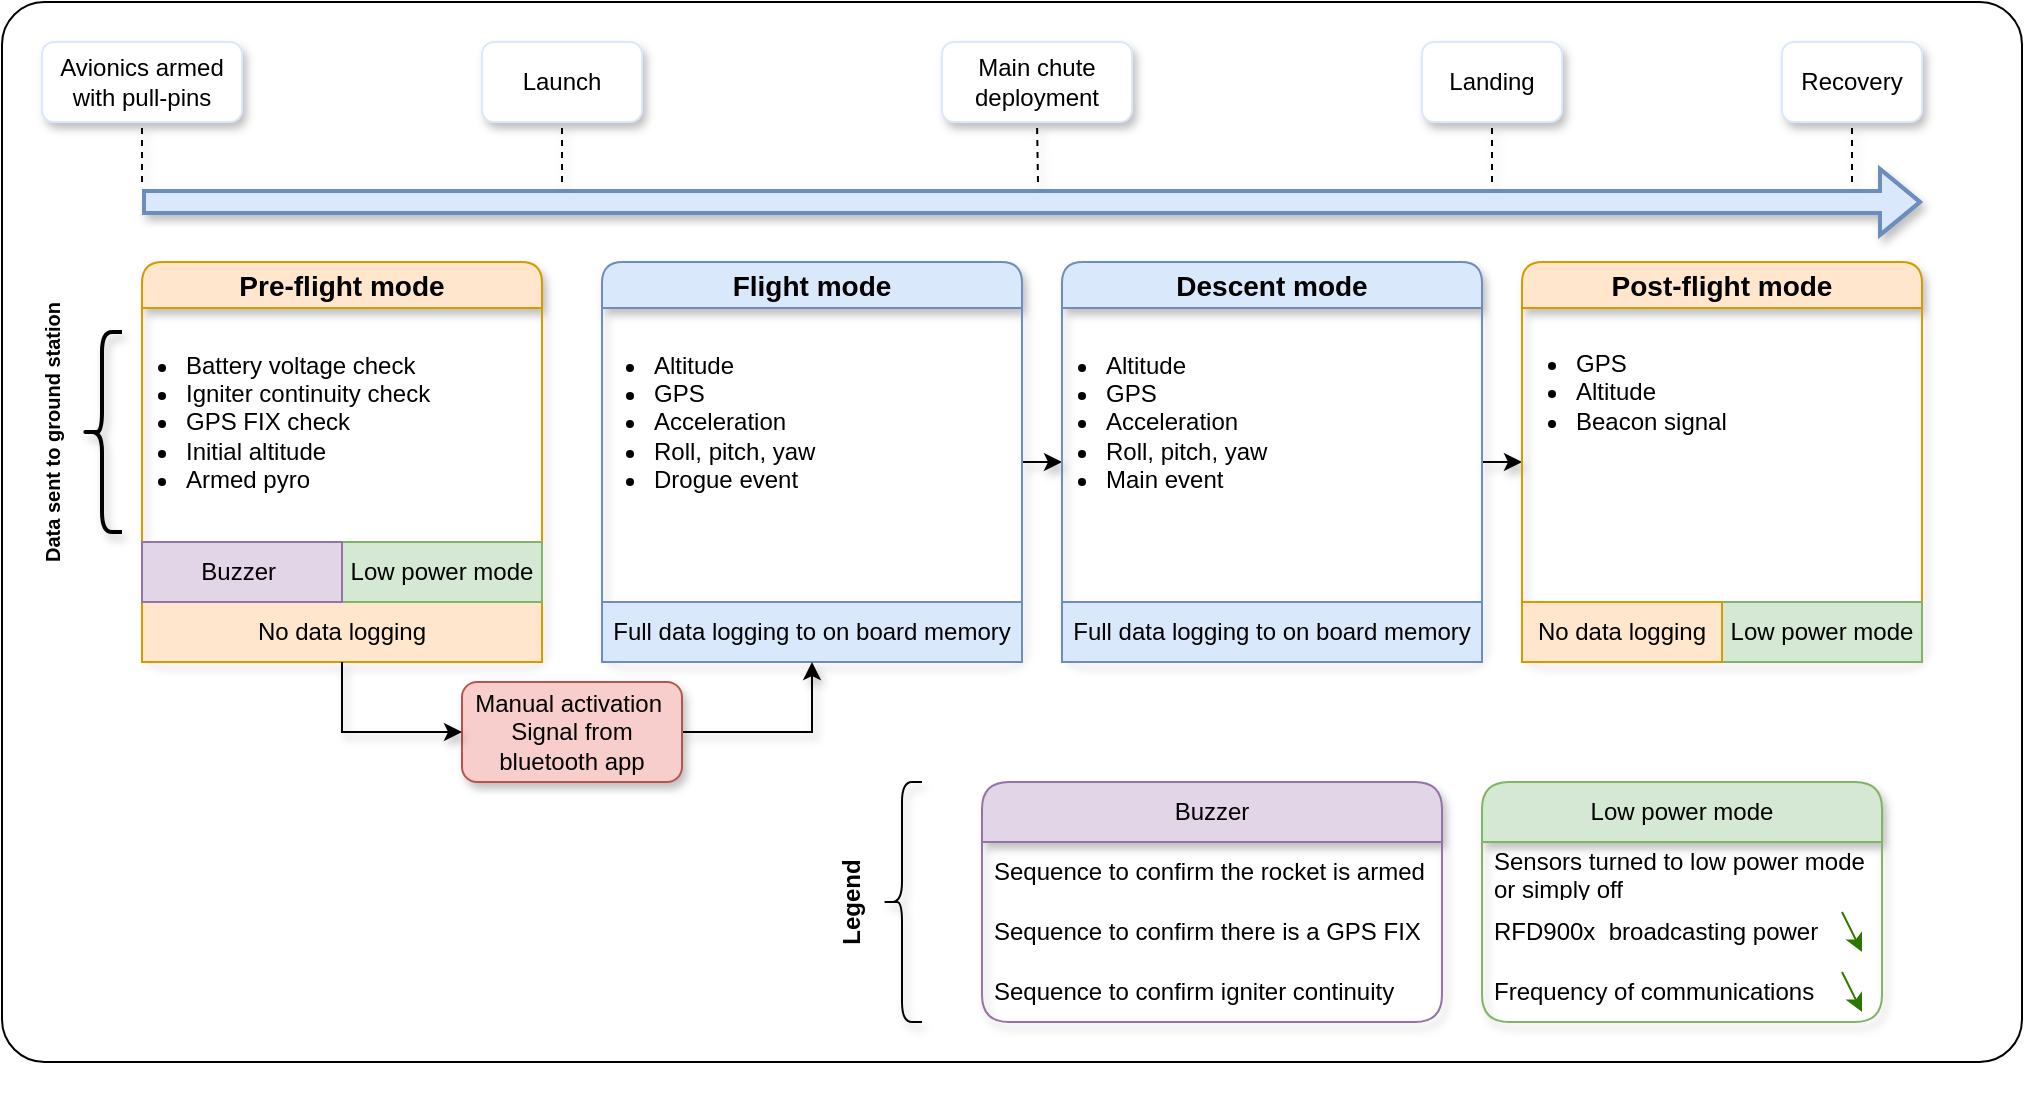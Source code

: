<mxfile version="24.7.17">
  <diagram name="Page-1" id="zk08GGSLH0ju8p5wsRWp">
    <mxGraphModel dx="2284" dy="778" grid="1" gridSize="10" guides="1" tooltips="1" connect="1" arrows="1" fold="1" page="1" pageScale="1" pageWidth="850" pageHeight="1100" math="0" shadow="0">
      <root>
        <mxCell id="0" />
        <mxCell id="1" parent="0" />
        <mxCell id="gZMPMyxucFV0rXoEaZZk-1" value="" style="rounded=1;whiteSpace=wrap;html=1;arcSize=4;" parent="1" vertex="1">
          <mxGeometry x="-30" y="50" width="1010" height="530" as="geometry" />
        </mxCell>
        <mxCell id="SUuhbvL8BYw0GbxjmWys-1" value="&lt;font style=&quot;font-size: 14px;&quot;&gt;Pre-flight mode&lt;/font&gt;" style="swimlane;whiteSpace=wrap;html=1;fillColor=#ffe6cc;strokeColor=#d79b00;rounded=1;shadow=1;" parent="1" vertex="1">
          <mxGeometry x="40" y="180" width="200" height="200" as="geometry" />
        </mxCell>
        <mxCell id="SUuhbvL8BYw0GbxjmWys-26" value="&lt;ul&gt;&lt;li&gt;&lt;span style=&quot;background-color: initial;&quot;&gt;Battery voltage check&lt;/span&gt;&lt;/li&gt;&lt;li&gt;&lt;span style=&quot;background-color: initial;&quot;&gt;Igniter continuity check&lt;/span&gt;&lt;/li&gt;&lt;li&gt;&lt;span style=&quot;background-color: initial;&quot;&gt;GPS FIX check&lt;/span&gt;&lt;/li&gt;&lt;li&gt;&lt;span style=&quot;background-color: initial;&quot;&gt;Initial altitude&lt;/span&gt;&lt;/li&gt;&lt;li&gt;Armed pyro&lt;/li&gt;&lt;/ul&gt;" style="text;html=1;strokeColor=none;fillColor=none;align=left;verticalAlign=middle;whiteSpace=wrap;rounded=0;" parent="SUuhbvL8BYw0GbxjmWys-1" vertex="1">
          <mxGeometry x="-20" y="30" width="190" height="100" as="geometry" />
        </mxCell>
        <mxCell id="RUACxyQfbmmbPPVV1Z21-7" value="" style="shape=curlyBracket;whiteSpace=wrap;html=1;rounded=1;flipH=1;labelPosition=right;verticalLabelPosition=middle;align=left;verticalAlign=middle;strokeWidth=2;rotation=-180;size=0.5;shadow=1;" parent="SUuhbvL8BYw0GbxjmWys-1" vertex="1">
          <mxGeometry x="-30" y="35" width="20" height="100" as="geometry" />
        </mxCell>
        <mxCell id="RUACxyQfbmmbPPVV1Z21-8" value="No data logging" style="text;html=1;strokeColor=#d79b00;fillColor=#ffe6cc;align=center;verticalAlign=middle;whiteSpace=wrap;rounded=0;" parent="SUuhbvL8BYw0GbxjmWys-1" vertex="1">
          <mxGeometry y="170" width="200" height="30" as="geometry" />
        </mxCell>
        <mxCell id="RUACxyQfbmmbPPVV1Z21-9" value="Low power mode" style="text;html=1;strokeColor=#82b366;fillColor=#d5e8d4;align=center;verticalAlign=middle;whiteSpace=wrap;rounded=0;" parent="SUuhbvL8BYw0GbxjmWys-1" vertex="1">
          <mxGeometry x="100" y="140" width="100" height="30" as="geometry" />
        </mxCell>
        <mxCell id="RUACxyQfbmmbPPVV1Z21-12" value="Buzzer&amp;nbsp;" style="text;html=1;strokeColor=#9673a6;fillColor=#e1d5e7;align=center;verticalAlign=middle;whiteSpace=wrap;rounded=0;" parent="SUuhbvL8BYw0GbxjmWys-1" vertex="1">
          <mxGeometry y="140" width="100" height="30" as="geometry" />
        </mxCell>
        <mxCell id="SUuhbvL8BYw0GbxjmWys-19" style="edgeStyle=orthogonalEdgeStyle;rounded=0;orthogonalLoop=1;jettySize=auto;html=1;exitX=1;exitY=0.5;exitDx=0;exitDy=0;entryX=0;entryY=0.5;entryDx=0;entryDy=0;shadow=1;" parent="1" source="SUuhbvL8BYw0GbxjmWys-2" target="SUuhbvL8BYw0GbxjmWys-4" edge="1">
          <mxGeometry relative="1" as="geometry" />
        </mxCell>
        <mxCell id="SUuhbvL8BYw0GbxjmWys-18" style="edgeStyle=orthogonalEdgeStyle;rounded=0;orthogonalLoop=1;jettySize=auto;html=1;exitX=1;exitY=0.5;exitDx=0;exitDy=0;entryX=0;entryY=0.5;entryDx=0;entryDy=0;shadow=1;" parent="1" source="SUuhbvL8BYw0GbxjmWys-3" target="SUuhbvL8BYw0GbxjmWys-2" edge="1">
          <mxGeometry relative="1" as="geometry" />
        </mxCell>
        <mxCell id="SUuhbvL8BYw0GbxjmWys-3" value="&lt;font style=&quot;font-size: 14px;&quot;&gt;Flight mode&lt;/font&gt;" style="swimlane;whiteSpace=wrap;html=1;fillColor=#dae8fc;strokeColor=#6c8ebf;rounded=1;shadow=1;" parent="1" vertex="1">
          <mxGeometry x="270" y="180" width="210" height="200" as="geometry" />
        </mxCell>
        <mxCell id="SUuhbvL8BYw0GbxjmWys-22" value="&lt;ul&gt;&lt;li&gt;Altitude&lt;/li&gt;&lt;li&gt;GPS&lt;/li&gt;&lt;li&gt;Acceleration&lt;/li&gt;&lt;li&gt;Roll, pitch, yaw&lt;/li&gt;&lt;li&gt;Drogue event&lt;/li&gt;&lt;/ul&gt;" style="text;strokeColor=none;fillColor=none;align=left;verticalAlign=middle;spacingLeft=4;spacingRight=4;overflow=hidden;points=[[0,0.5],[1,0.5]];portConstraint=eastwest;rotatable=0;whiteSpace=wrap;html=1;" parent="SUuhbvL8BYw0GbxjmWys-3" vertex="1">
          <mxGeometry x="-20" y="20" width="150" height="120" as="geometry" />
        </mxCell>
        <mxCell id="RUACxyQfbmmbPPVV1Z21-4" value="Full data logging to on board memory" style="text;html=1;strokeColor=#6c8ebf;fillColor=#dae8fc;align=center;verticalAlign=middle;whiteSpace=wrap;rounded=0;" parent="SUuhbvL8BYw0GbxjmWys-3" vertex="1">
          <mxGeometry y="170" width="210" height="30" as="geometry" />
        </mxCell>
        <mxCell id="SUuhbvL8BYw0GbxjmWys-4" value="&lt;font style=&quot;font-size: 14px;&quot;&gt;Post-flight mode&lt;/font&gt;" style="swimlane;whiteSpace=wrap;html=1;startSize=23;fillColor=#ffe6cc;strokeColor=#d79b00;rounded=1;shadow=1;" parent="1" vertex="1">
          <mxGeometry x="730" y="180" width="200" height="200" as="geometry" />
        </mxCell>
        <mxCell id="RUACxyQfbmmbPPVV1Z21-3" value="&lt;ul&gt;&lt;li&gt;GPS&lt;/li&gt;&lt;li&gt;Altitude&lt;/li&gt;&lt;li&gt;Beacon signal&lt;/li&gt;&lt;/ul&gt;" style="text;html=1;strokeColor=none;fillColor=none;align=left;verticalAlign=middle;whiteSpace=wrap;rounded=0;" parent="SUuhbvL8BYw0GbxjmWys-4" vertex="1">
          <mxGeometry x="-15" y="50" width="130" height="30" as="geometry" />
        </mxCell>
        <mxCell id="RUACxyQfbmmbPPVV1Z21-10" value="Low power mode" style="text;html=1;strokeColor=#82b366;fillColor=#d5e8d4;align=center;verticalAlign=middle;whiteSpace=wrap;rounded=0;" parent="SUuhbvL8BYw0GbxjmWys-4" vertex="1">
          <mxGeometry x="100" y="170" width="100" height="30" as="geometry" />
        </mxCell>
        <mxCell id="RUACxyQfbmmbPPVV1Z21-11" value="No data logging" style="text;html=1;strokeColor=#d79b00;fillColor=#ffe6cc;align=center;verticalAlign=middle;whiteSpace=wrap;rounded=0;" parent="SUuhbvL8BYw0GbxjmWys-4" vertex="1">
          <mxGeometry y="170" width="100" height="30" as="geometry" />
        </mxCell>
        <mxCell id="SUuhbvL8BYw0GbxjmWys-5" value="" style="shape=flexArrow;endArrow=classic;html=1;rounded=0;fillColor=#dae8fc;strokeColor=#6c8ebf;strokeWidth=2;shadow=1;" parent="1" edge="1">
          <mxGeometry width="50" height="50" relative="1" as="geometry">
            <mxPoint x="40" y="150" as="sourcePoint" />
            <mxPoint x="930" y="150" as="targetPoint" />
            <Array as="points">
              <mxPoint x="490" y="150" />
            </Array>
          </mxGeometry>
        </mxCell>
        <mxCell id="SUuhbvL8BYw0GbxjmWys-7" value="" style="endArrow=none;dashed=1;html=1;rounded=0;entryX=0.5;entryY=1;entryDx=0;entryDy=0;shadow=1;" parent="1" target="SUuhbvL8BYw0GbxjmWys-8" edge="1">
          <mxGeometry width="50" height="50" relative="1" as="geometry">
            <mxPoint x="40" y="140" as="sourcePoint" />
            <mxPoint x="40" y="90" as="targetPoint" />
          </mxGeometry>
        </mxCell>
        <mxCell id="SUuhbvL8BYw0GbxjmWys-8" value="Avionics armed with pull-pins" style="rounded=1;whiteSpace=wrap;html=1;strokeColor=#dae8fc;shadow=1;" parent="1" vertex="1">
          <mxGeometry x="-10" y="70" width="100" height="40" as="geometry" />
        </mxCell>
        <mxCell id="SUuhbvL8BYw0GbxjmWys-9" value="" style="endArrow=none;dashed=1;html=1;rounded=0;entryX=0.5;entryY=1;entryDx=0;entryDy=0;shadow=1;" parent="1" target="SUuhbvL8BYw0GbxjmWys-10" edge="1">
          <mxGeometry width="50" height="50" relative="1" as="geometry">
            <mxPoint x="250" y="140" as="sourcePoint" />
            <mxPoint x="250" y="90" as="targetPoint" />
          </mxGeometry>
        </mxCell>
        <mxCell id="SUuhbvL8BYw0GbxjmWys-10" value="Launch" style="rounded=1;whiteSpace=wrap;html=1;strokeColor=#dae8fc;shadow=1;" parent="1" vertex="1">
          <mxGeometry x="210" y="70" width="80" height="40" as="geometry" />
        </mxCell>
        <mxCell id="SUuhbvL8BYw0GbxjmWys-11" value="" style="endArrow=none;dashed=1;html=1;rounded=0;entryX=0.5;entryY=1;entryDx=0;entryDy=0;shadow=1;" parent="1" target="SUuhbvL8BYw0GbxjmWys-12" edge="1">
          <mxGeometry width="50" height="50" relative="1" as="geometry">
            <mxPoint x="488" y="140" as="sourcePoint" />
            <mxPoint x="485" y="90" as="targetPoint" />
          </mxGeometry>
        </mxCell>
        <mxCell id="SUuhbvL8BYw0GbxjmWys-12" value="Main chute deployment" style="rounded=1;whiteSpace=wrap;html=1;strokeColor=#dae8fc;shadow=1;" parent="1" vertex="1">
          <mxGeometry x="440" y="70" width="95" height="40" as="geometry" />
        </mxCell>
        <mxCell id="SUuhbvL8BYw0GbxjmWys-13" value="" style="endArrow=none;dashed=1;html=1;rounded=0;entryX=0.5;entryY=1;entryDx=0;entryDy=0;shadow=1;" parent="1" target="SUuhbvL8BYw0GbxjmWys-14" edge="1">
          <mxGeometry width="50" height="50" relative="1" as="geometry">
            <mxPoint x="715" y="140" as="sourcePoint" />
            <mxPoint x="710" y="90" as="targetPoint" />
          </mxGeometry>
        </mxCell>
        <mxCell id="SUuhbvL8BYw0GbxjmWys-14" value="Landing" style="rounded=1;whiteSpace=wrap;html=1;strokeColor=#dae8fc;shadow=1;" parent="1" vertex="1">
          <mxGeometry x="680" y="70" width="70" height="40" as="geometry" />
        </mxCell>
        <mxCell id="SUuhbvL8BYw0GbxjmWys-15" value="" style="endArrow=none;dashed=1;html=1;rounded=0;entryX=0.5;entryY=1;entryDx=0;entryDy=0;shadow=1;" parent="1" target="SUuhbvL8BYw0GbxjmWys-16" edge="1">
          <mxGeometry width="50" height="50" relative="1" as="geometry">
            <mxPoint x="895" y="140" as="sourcePoint" />
            <mxPoint x="930" y="90" as="targetPoint" />
          </mxGeometry>
        </mxCell>
        <mxCell id="SUuhbvL8BYw0GbxjmWys-16" value="Recovery" style="rounded=1;whiteSpace=wrap;html=1;strokeColor=#dae8fc;shadow=1;" parent="1" vertex="1">
          <mxGeometry x="860" y="70" width="70" height="40" as="geometry" />
        </mxCell>
        <mxCell id="SUuhbvL8BYw0GbxjmWys-23" value="&lt;font size=&quot;1&quot; style=&quot;&quot;&gt;&lt;b style=&quot;&quot;&gt;Data sent to ground station&lt;/b&gt;&lt;/font&gt;" style="text;html=1;strokeColor=none;fillColor=none;align=center;verticalAlign=middle;whiteSpace=wrap;rounded=0;rotation=-90;shadow=1;" parent="1" vertex="1">
          <mxGeometry x="-100" y="250" width="190" height="30" as="geometry" />
        </mxCell>
        <mxCell id="RUACxyQfbmmbPPVV1Z21-17" style="edgeStyle=orthogonalEdgeStyle;rounded=0;orthogonalLoop=1;jettySize=auto;html=1;exitX=1;exitY=0.5;exitDx=0;exitDy=0;entryX=0.5;entryY=1;entryDx=0;entryDy=0;shadow=1;" parent="1" source="RUACxyQfbmmbPPVV1Z21-15" target="RUACxyQfbmmbPPVV1Z21-4" edge="1">
          <mxGeometry relative="1" as="geometry" />
        </mxCell>
        <mxCell id="RUACxyQfbmmbPPVV1Z21-15" value="Manual activation&amp;nbsp;&lt;br&gt;Signal from bluetooth app" style="rounded=1;whiteSpace=wrap;html=1;fillColor=#f8cecc;strokeColor=#b85450;shadow=1;" parent="1" vertex="1">
          <mxGeometry x="200" y="390" width="110" height="50" as="geometry" />
        </mxCell>
        <mxCell id="RUACxyQfbmmbPPVV1Z21-16" style="edgeStyle=orthogonalEdgeStyle;rounded=0;orthogonalLoop=1;jettySize=auto;html=1;entryX=0;entryY=0.5;entryDx=0;entryDy=0;shadow=1;" parent="1" source="RUACxyQfbmmbPPVV1Z21-8" target="RUACxyQfbmmbPPVV1Z21-15" edge="1">
          <mxGeometry relative="1" as="geometry">
            <Array as="points">
              <mxPoint x="140" y="415" />
            </Array>
          </mxGeometry>
        </mxCell>
        <mxCell id="RUACxyQfbmmbPPVV1Z21-21" value="" style="shape=curlyBracket;whiteSpace=wrap;html=1;rounded=1;labelPosition=left;verticalLabelPosition=middle;align=right;verticalAlign=middle;shadow=1;" parent="1" vertex="1">
          <mxGeometry x="410" y="440" width="20" height="120" as="geometry" />
        </mxCell>
        <mxCell id="RUACxyQfbmmbPPVV1Z21-22" value="&lt;font size=&quot;1&quot; style=&quot;&quot;&gt;&lt;b style=&quot;font-size: 12px;&quot;&gt;Legend&lt;/b&gt;&lt;/font&gt;" style="text;html=1;strokeColor=none;fillColor=none;align=center;verticalAlign=middle;whiteSpace=wrap;rounded=0;rotation=-90;shadow=1;" parent="1" vertex="1">
          <mxGeometry x="300" y="485" width="190" height="30" as="geometry" />
        </mxCell>
        <mxCell id="RUACxyQfbmmbPPVV1Z21-23" value="Low power mode" style="swimlane;fontStyle=0;childLayout=stackLayout;horizontal=1;startSize=30;horizontalStack=0;resizeParent=1;resizeParentMax=0;resizeLast=0;collapsible=1;marginBottom=0;whiteSpace=wrap;html=1;fillColor=#d5e8d4;strokeColor=#82b366;rounded=1;shadow=1;" parent="1" vertex="1">
          <mxGeometry x="710" y="440" width="200" height="120" as="geometry">
            <mxRectangle x="690" y="430" width="130" height="30" as="alternateBounds" />
          </mxGeometry>
        </mxCell>
        <mxCell id="RUACxyQfbmmbPPVV1Z21-24" value="Sensors turned to low power mode or simply off" style="text;strokeColor=none;fillColor=none;align=left;verticalAlign=middle;spacingLeft=4;spacingRight=4;overflow=hidden;points=[[0,0.5],[1,0.5]];portConstraint=eastwest;rotatable=0;whiteSpace=wrap;html=1;" parent="RUACxyQfbmmbPPVV1Z21-23" vertex="1">
          <mxGeometry y="30" width="200" height="30" as="geometry" />
        </mxCell>
        <mxCell id="RUACxyQfbmmbPPVV1Z21-25" value="&lt;span style=&quot;background-color: initial;&quot;&gt;RFD900x&amp;nbsp; broadcasting power&lt;/span&gt;" style="text;strokeColor=none;fillColor=none;align=left;verticalAlign=middle;spacingLeft=4;spacingRight=4;overflow=hidden;points=[[0,0.5],[1,0.5]];portConstraint=eastwest;rotatable=0;whiteSpace=wrap;html=1;" parent="RUACxyQfbmmbPPVV1Z21-23" vertex="1">
          <mxGeometry y="60" width="200" height="30" as="geometry" />
        </mxCell>
        <mxCell id="RUACxyQfbmmbPPVV1Z21-29" value="" style="endArrow=classic;html=1;rounded=0;fillColor=#60a917;strokeColor=#2D7600;" parent="RUACxyQfbmmbPPVV1Z21-23" edge="1">
          <mxGeometry width="50" height="50" relative="1" as="geometry">
            <mxPoint x="180" y="65" as="sourcePoint" />
            <mxPoint x="190" y="85" as="targetPoint" />
          </mxGeometry>
        </mxCell>
        <mxCell id="RUACxyQfbmmbPPVV1Z21-26" value="Frequency of communications" style="text;strokeColor=none;fillColor=none;align=left;verticalAlign=middle;spacingLeft=4;spacingRight=4;overflow=hidden;points=[[0,0.5],[1,0.5]];portConstraint=eastwest;rotatable=0;whiteSpace=wrap;html=1;" parent="RUACxyQfbmmbPPVV1Z21-23" vertex="1">
          <mxGeometry y="90" width="200" height="30" as="geometry" />
        </mxCell>
        <mxCell id="RUACxyQfbmmbPPVV1Z21-28" value="" style="endArrow=classic;html=1;rounded=0;fillColor=#60a917;strokeColor=#2D7600;" parent="RUACxyQfbmmbPPVV1Z21-23" edge="1">
          <mxGeometry width="50" height="50" relative="1" as="geometry">
            <mxPoint x="180" y="95" as="sourcePoint" />
            <mxPoint x="190" y="115" as="targetPoint" />
          </mxGeometry>
        </mxCell>
        <mxCell id="RUACxyQfbmmbPPVV1Z21-30" value="Buzzer" style="swimlane;fontStyle=0;childLayout=stackLayout;horizontal=1;startSize=30;horizontalStack=0;resizeParent=1;resizeParentMax=0;resizeLast=0;collapsible=1;marginBottom=0;whiteSpace=wrap;html=1;fillColor=#e1d5e7;strokeColor=#9673a6;rounded=1;shadow=1;" parent="1" vertex="1">
          <mxGeometry x="460" y="440" width="230" height="120" as="geometry" />
        </mxCell>
        <mxCell id="RUACxyQfbmmbPPVV1Z21-31" value="Sequence to confirm the rocket is armed" style="text;strokeColor=none;fillColor=none;align=left;verticalAlign=middle;spacingLeft=4;spacingRight=4;overflow=hidden;points=[[0,0.5],[1,0.5]];portConstraint=eastwest;rotatable=0;whiteSpace=wrap;html=1;" parent="RUACxyQfbmmbPPVV1Z21-30" vertex="1">
          <mxGeometry y="30" width="230" height="30" as="geometry" />
        </mxCell>
        <mxCell id="RUACxyQfbmmbPPVV1Z21-32" value="Sequence to confirm there is a GPS FIX" style="text;strokeColor=none;fillColor=none;align=left;verticalAlign=middle;spacingLeft=4;spacingRight=4;overflow=hidden;points=[[0,0.5],[1,0.5]];portConstraint=eastwest;rotatable=0;whiteSpace=wrap;html=1;" parent="RUACxyQfbmmbPPVV1Z21-30" vertex="1">
          <mxGeometry y="60" width="230" height="30" as="geometry" />
        </mxCell>
        <mxCell id="RUACxyQfbmmbPPVV1Z21-33" value="Sequence to confirm igniter continuity" style="text;strokeColor=none;fillColor=none;align=left;verticalAlign=middle;spacingLeft=4;spacingRight=4;overflow=hidden;points=[[0,0.5],[1,0.5]];portConstraint=eastwest;rotatable=0;whiteSpace=wrap;html=1;" parent="RUACxyQfbmmbPPVV1Z21-30" vertex="1">
          <mxGeometry y="90" width="230" height="30" as="geometry" />
        </mxCell>
        <mxCell id="SUuhbvL8BYw0GbxjmWys-2" value="&lt;font style=&quot;font-size: 14px;&quot;&gt;Descent mode&lt;/font&gt;" style="swimlane;whiteSpace=wrap;html=1;fillColor=#dae8fc;strokeColor=#6c8ebf;rounded=1;shadow=1;" parent="1" vertex="1">
          <mxGeometry x="500" y="180" width="210" height="200" as="geometry" />
        </mxCell>
        <mxCell id="SUuhbvL8BYw0GbxjmWys-25" value="&lt;ul&gt;&lt;li&gt;Altitude&lt;/li&gt;&lt;li&gt;&lt;span style=&quot;background-color: initial;&quot;&gt;GPS&lt;/span&gt;&lt;br&gt;&lt;/li&gt;&lt;li&gt;Acceleration&lt;/li&gt;&lt;li style=&quot;border-color: var(--border-color);&quot;&gt;Roll, pitch, yaw&lt;/li&gt;&lt;li style=&quot;border-color: var(--border-color);&quot;&gt;Main event&lt;/li&gt;&lt;/ul&gt;" style="text;html=1;strokeColor=none;fillColor=none;align=left;verticalAlign=middle;whiteSpace=wrap;rounded=0;" parent="SUuhbvL8BYw0GbxjmWys-2" vertex="1">
          <mxGeometry x="-20" y="40" width="150" height="80" as="geometry" />
        </mxCell>
        <mxCell id="RUACxyQfbmmbPPVV1Z21-5" value="Full data logging to on board memory" style="text;html=1;strokeColor=#6c8ebf;fillColor=#dae8fc;align=center;verticalAlign=middle;whiteSpace=wrap;rounded=0;" parent="SUuhbvL8BYw0GbxjmWys-2" vertex="1">
          <mxGeometry y="170" width="210" height="30" as="geometry" />
        </mxCell>
      </root>
    </mxGraphModel>
  </diagram>
</mxfile>
